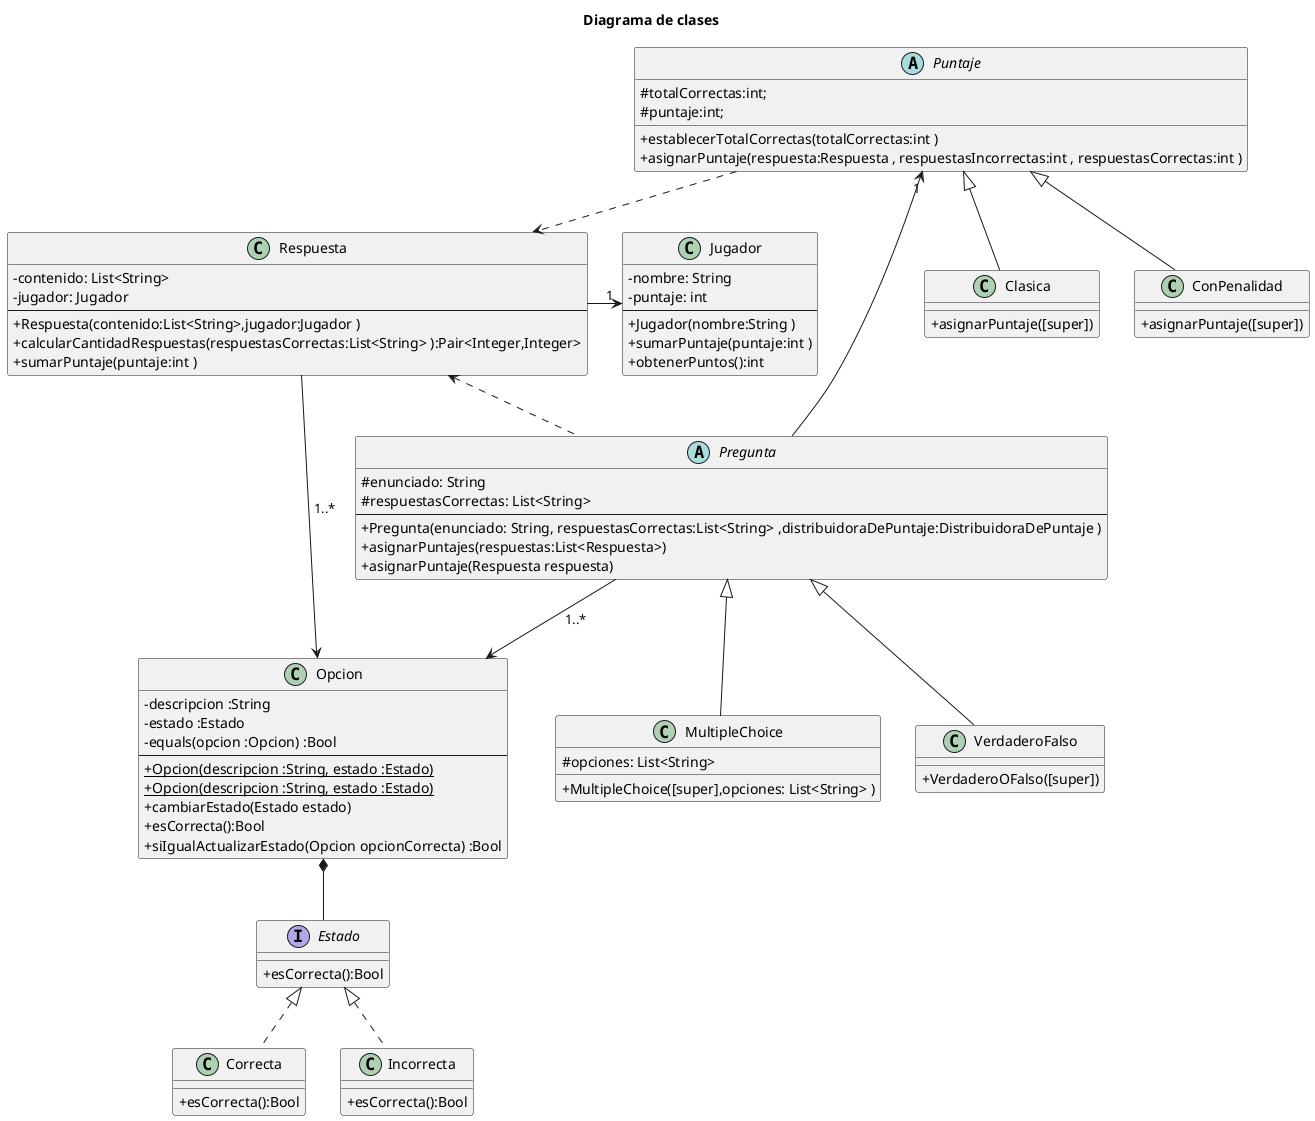 @startuml diagrama de clases
skinparam classAttributeIconSize 0
title Diagrama de clases

class Jugador{
    - nombre: String
    - puntaje: int
    ---
    + Jugador(nombre:String )
    + sumarPuntaje(puntaje:int )
    + obtenerPuntos():int
}

Class Respuesta {
    - contenido: List<String>
    - jugador: Jugador
    ---
    + Respuesta(contenido:List<String>,jugador:Jugador )
    + calcularCantidadRespuestas(respuestasCorrectas:List<String> ):Pair<Integer,Integer>
    + sumarPuntaje(puntaje:int )
}

 abstract class Puntaje {
     #totalCorrectas:int;
     #puntaje:int;
     + establecerTotalCorrectas(totalCorrectas:int )
     + asignarPuntaje(respuesta:Respuesta , respuestasIncorrectas:int , respuestasCorrectas:int )
}

class Clasica extends Puntaje{
     + asignarPuntaje([super])
}

class ConPenalidad extends Puntaje{
     + asignarPuntaje([super])
}

abstract class Pregunta {
    # enunciado: String
    # respuestasCorrectas: List<String>
    ---
    + Pregunta(enunciado: String, respuestasCorrectas:List<String> ,distribuidoraDePuntaje:DistribuidoraDePuntaje )
    + asignarPuntajes(respuestas:List<Respuesta>)
    + asignarPuntaje(Respuesta respuesta)
}

class VerdaderoFalso extends Pregunta {
    +VerdaderoOFalso([super])
}

class MultipleChoice extends Pregunta {
    #opciones: List<String>
    +MultipleChoice([super],opciones: List<String> )
    }

class Opcion {
    -descripcion :String
    -estado :Estado
    -equals(opcion :Opcion) :Bool
    ---
    {static}+ Opcion(descripcion :String, estado :Estado)
    {static}+ Opcion(descripcion :String, estado :Estado)
    +cambiarEstado(Estado estado)
    +esCorrecta():Bool
    +siIgualActualizarEstado(Opcion opcionCorrecta) :Bool
}

interface Estado{
    +esCorrecta():Bool
}

class Correcta implements Estado{
    +esCorrecta():Bool   
}

class Incorrecta implements Estado{
    +esCorrecta():Bool
}

Jugador "1" <- Respuesta
Pregunta -l-> "1" Puntaje
Respuesta <.. Pregunta
Puntaje ..> Respuesta
Opcion *-- Estado
Pregunta -d-> Opcion: "1..*"
Respuesta -> Opcion:"1..*"

@enduml
